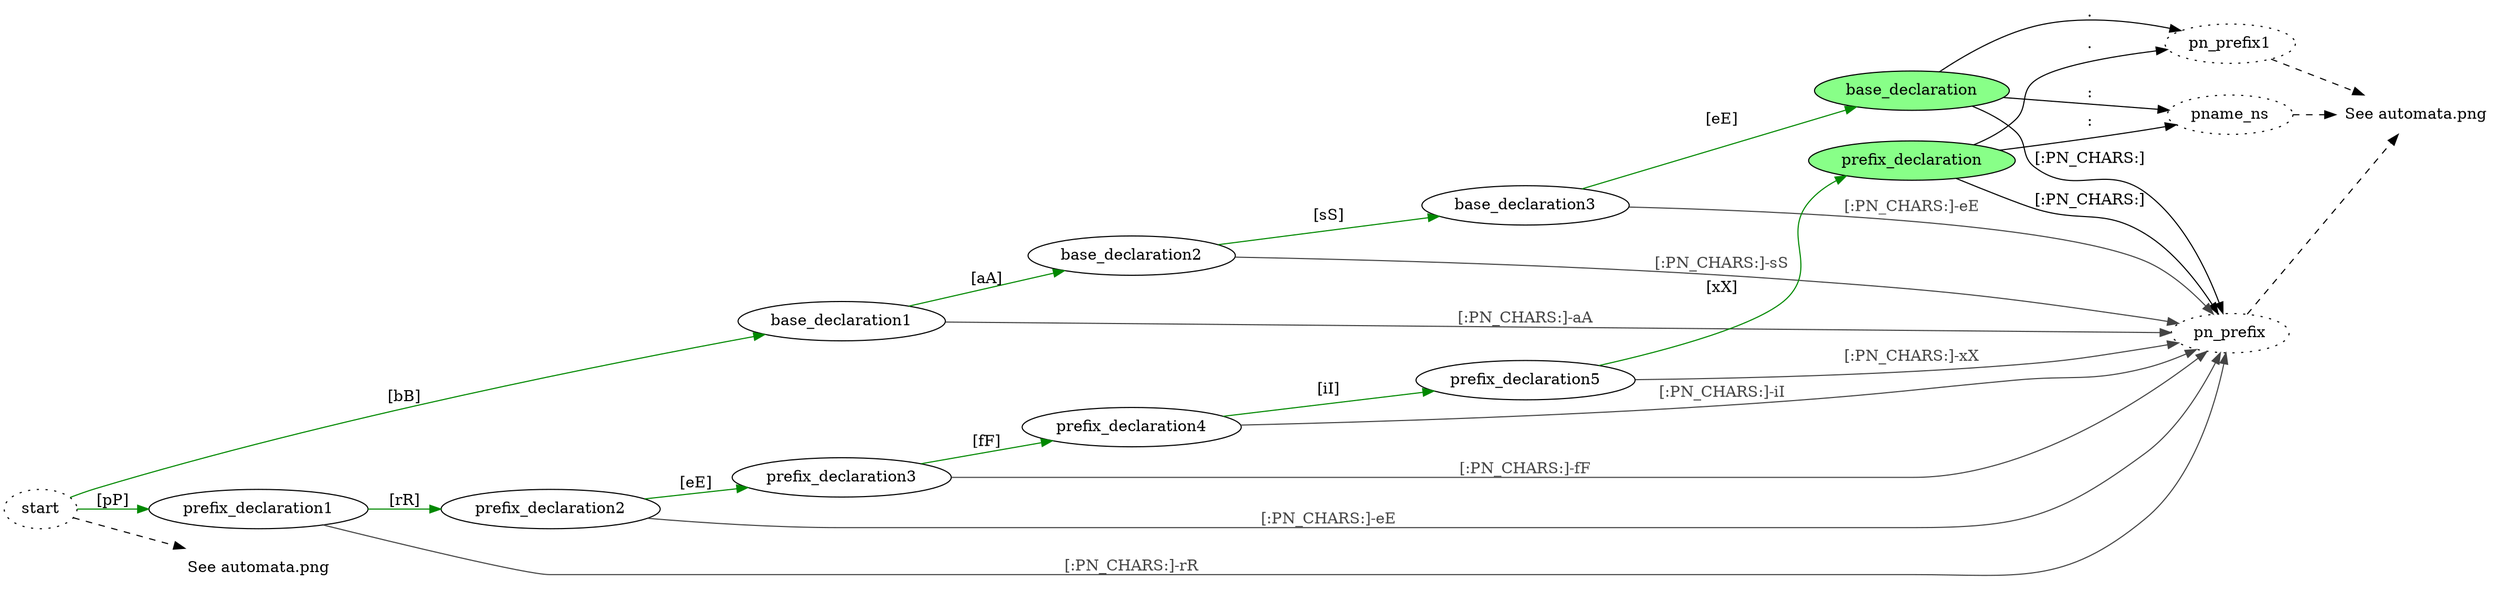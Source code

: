 // bp_declarations.dot

// Copyright 2020 cnngimenez

// Author: cnngimenez

// This program is free software: you can redistribute it and/or modify
// it under the terms of the GNU General Public License as published by
// the Free Software Foundation, either version 3 of the License, or
// (at your option) any later version.

// This program is distributed in the hope that it will be useful,
// but WITHOUT ANY WARRANTY; without even the implied warranty of
// MERCHANTABILITY or FITNESS FOR A PARTICULAR PURPOSE.  See the
// GNU General Public License for more details.

// You should have received a copy of the GNU General Public License
// along with this program.  If not, see <http://www.gnu.org/licenses/>.

digraph bp_declarations {
        // rotate=90;
        rankdir=LR;
        node [];

        base_declaration [style=filled, fillcolor="#88ff88"];
	prefix_declaration [style=filled, fillcolor="#88ff88"];	
        see_automata_png [shape=plaintext, label="See automata.png"];
        see_automata_png2 [shape=plaintext, label="See automata.png"];
	start [style=dotted];
	pname_ns [style=dotted];
	pn_prefix1 [style=dotted];
	pn_prefix [style=dotted];

        start -> base_declaration1 [label="[bB]", color="#008800"];
	start -> see_automata_png2 [style=dashed];
	  
        base_declaration1 -> base_declaration2 [label="[aA]", color="#008800"];
        base_declaration1 -> pn_prefix [label="[:PN_CHARS:]-aA",
          color="#444444", fontcolor="#444444"];
	  
        base_declaration2 -> base_declaration3 [label="[sS]", color="#008800"];
        base_declaration2 -> pn_prefix [label="[:PN_CHARS:]-sS"
          color="#444444", fontcolor="#444444"];
	  
        base_declaration3 -> base_declaration [label="[eE]", color="#008800"];
        base_declaration3 -> pn_prefix [label="[:PN_CHARS:]-eE"
          color="#444444", fontcolor="#444444"];

        base_declaration -> pn_prefix [label="[:PN_CHARS:]"];
	base_declaration -> pn_prefix1 [label="."];
	base_declaration -> pname_ns [label=":"];

        start -> prefix_declaration1 [label="[pP]", color="#008800"];
	  
        prefix_declaration1 -> prefix_declaration2 [label="[rR]", color="#008800"];
        prefix_declaration1 -> pn_prefix [label="[:PN_CHARS:]-rR",
          color="#444444", fontcolor="#444444"];
	  
        prefix_declaration2 -> prefix_declaration3 [label="[eE]", color="#008800"];
        prefix_declaration2 -> pn_prefix [label="[:PN_CHARS:]-eE",
          color="#444444", fontcolor="#444444"];
	  
        prefix_declaration3 -> prefix_declaration4 [label="[fF]", color="#008800"];
        prefix_declaration3 -> pn_prefix [label="[:PN_CHARS:]-fF",
          color="#444444", fontcolor="#444444"];

        prefix_declaration4 -> prefix_declaration5 [label="[iI]", color="#008800"];
        prefix_declaration4 -> pn_prefix [label="[:PN_CHARS:]-iI",
          color="#444444", fontcolor="#444444"];
	  
        prefix_declaration5 -> prefix_declaration [label="[xX]", color="#008800"];
	prefix_declaration5 -> pn_prefix [label="[:PN_CHARS:]-xX",
          color="#444444", fontcolor="#444444"];
	
	prefix_declaration -> pn_prefix [label="[:PN_CHARS:]"];
	prefix_declaration -> pn_prefix1 [label="."];
	prefix_declaration -> pname_ns [label=":"];


        pn_prefix -> see_automata_png [style=dashed];
	pn_prefix1 -> see_automata_png [style=dashed];
	pname_ns -> see_automata_png [style=dashed];
}
